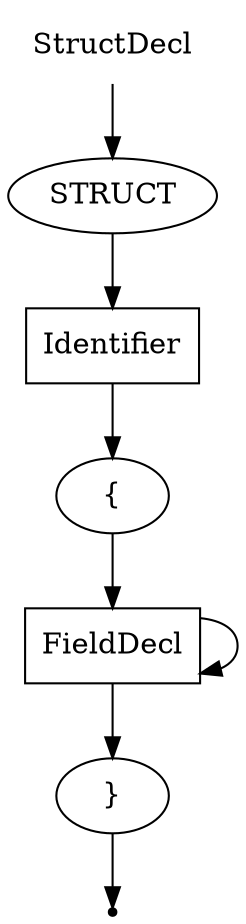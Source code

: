 digraph StructDecl {
  start [label="StructDecl" shape=plaintext];
  A [label="STRUCT" shape=oval];
  B [label="Identifier" shape=box];
  C [label="{" shape=oval];
  D [label="FieldDecl" shape=box];
  E [label="}" shape=oval];
  end [label="" shape=point];
  start -> A;
  A -> B;
  B -> C;
  C -> D;
  D -> D;
  D -> E;
  E -> end;
}